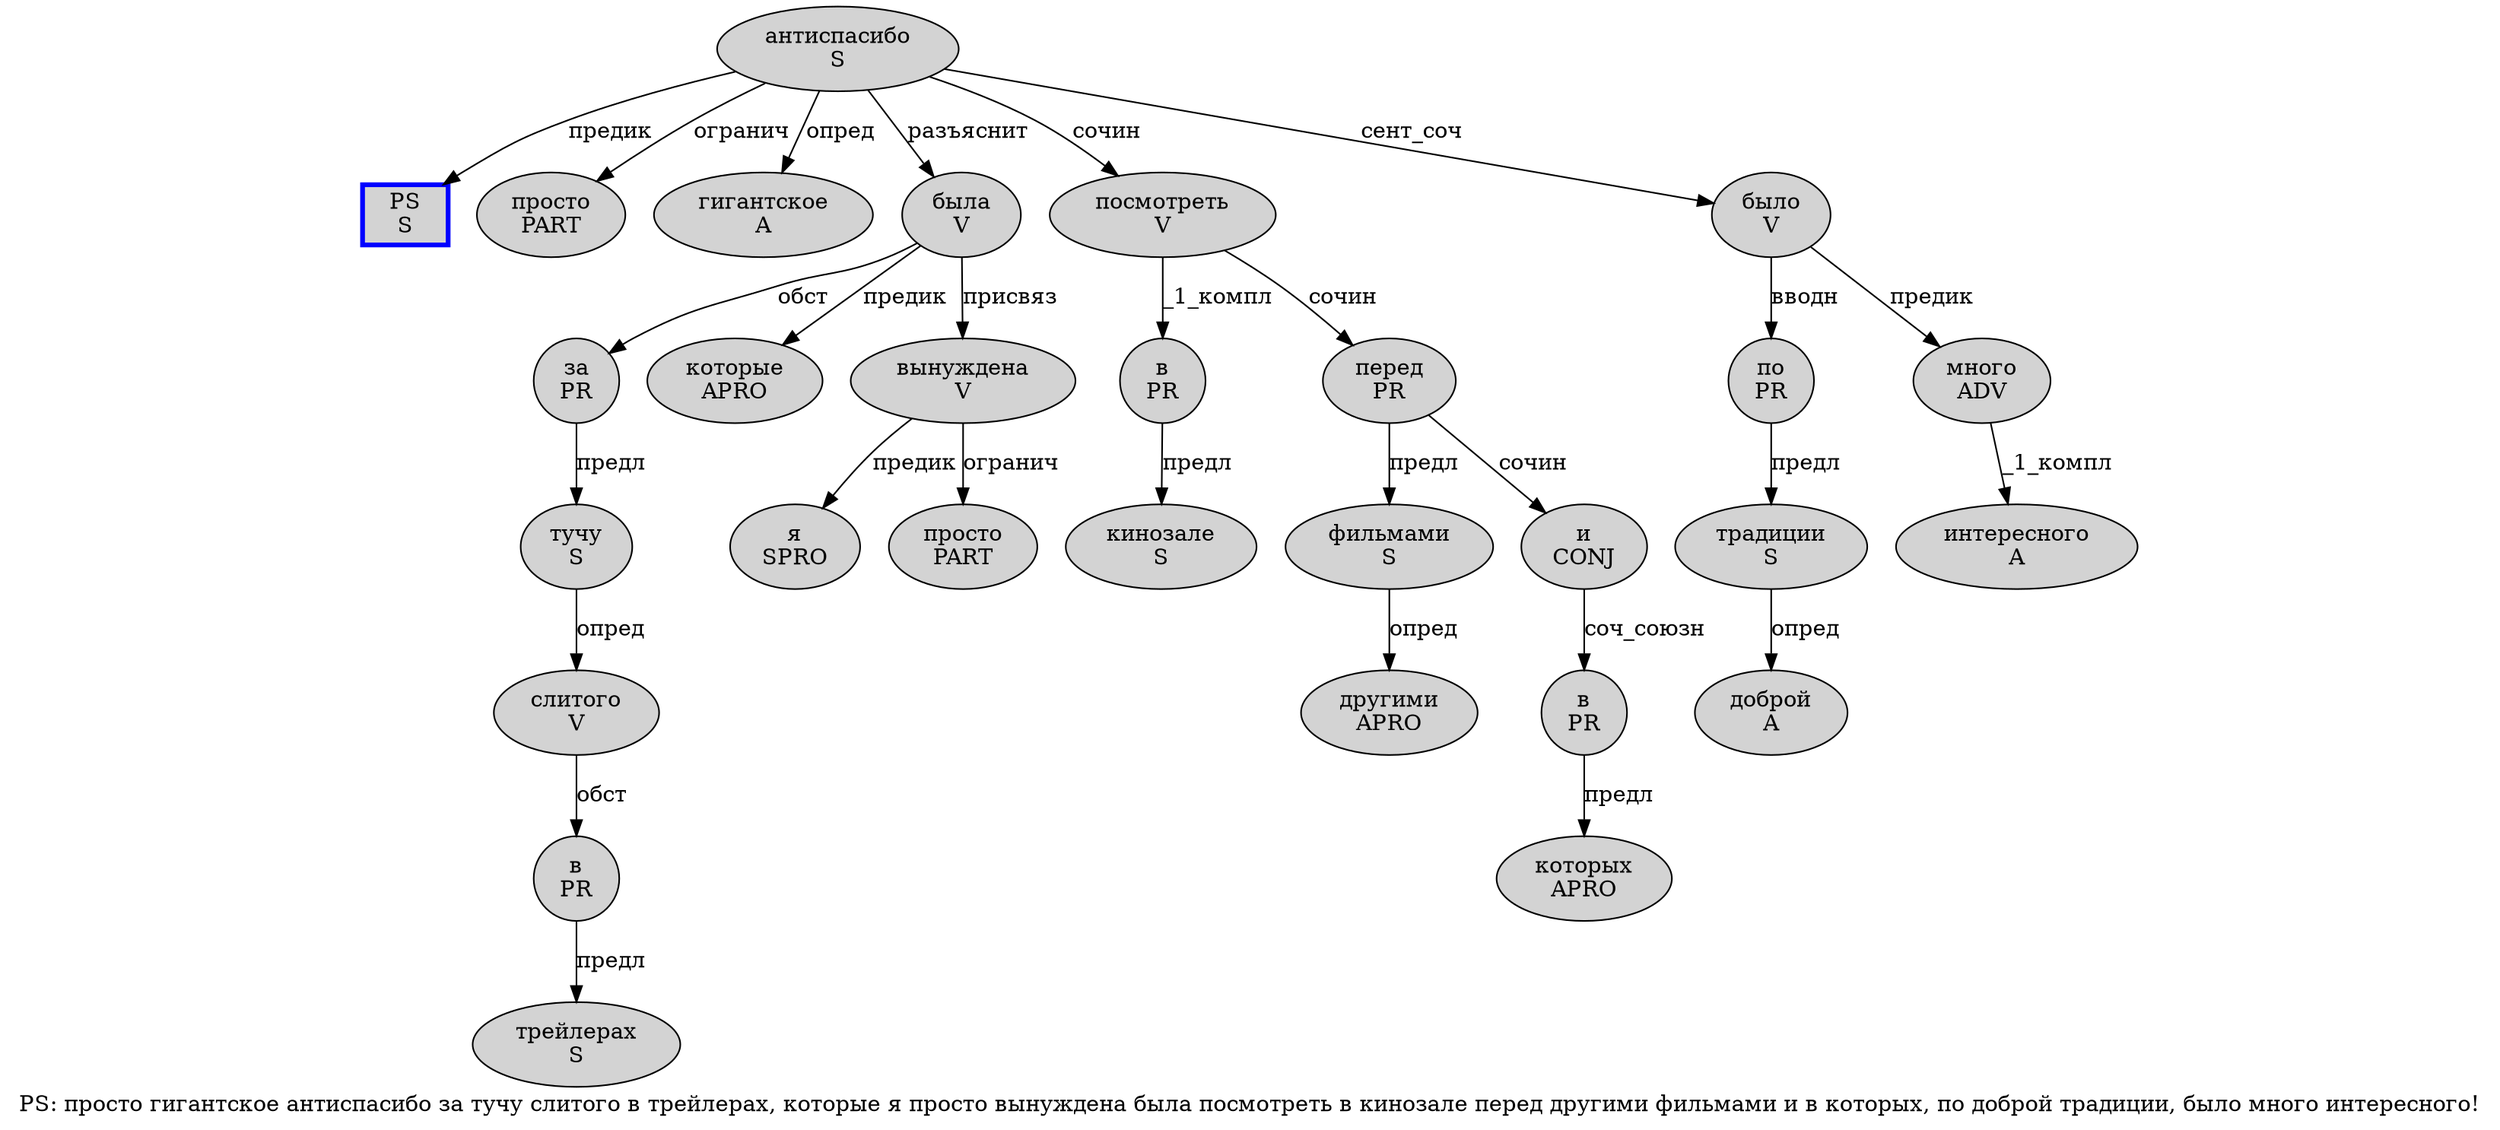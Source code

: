digraph SENTENCE_2956 {
	graph [label="PS: просто гигантское антиспасибо за тучу слитого в трейлерах, которые я просто вынуждена была посмотреть в кинозале перед другими фильмами и в которых, по доброй традиции, было много интересного!"]
	node [style=filled]
		0 [label="PS
S" color=blue fillcolor=lightgray penwidth=3 shape=box]
		2 [label="просто
PART" color="" fillcolor=lightgray penwidth=1 shape=ellipse]
		3 [label="гигантское
A" color="" fillcolor=lightgray penwidth=1 shape=ellipse]
		4 [label="антиспасибо
S" color="" fillcolor=lightgray penwidth=1 shape=ellipse]
		5 [label="за
PR" color="" fillcolor=lightgray penwidth=1 shape=ellipse]
		6 [label="тучу
S" color="" fillcolor=lightgray penwidth=1 shape=ellipse]
		7 [label="слитого
V" color="" fillcolor=lightgray penwidth=1 shape=ellipse]
		8 [label="в
PR" color="" fillcolor=lightgray penwidth=1 shape=ellipse]
		9 [label="трейлерах
S" color="" fillcolor=lightgray penwidth=1 shape=ellipse]
		11 [label="которые
APRO" color="" fillcolor=lightgray penwidth=1 shape=ellipse]
		12 [label="я
SPRO" color="" fillcolor=lightgray penwidth=1 shape=ellipse]
		13 [label="просто
PART" color="" fillcolor=lightgray penwidth=1 shape=ellipse]
		14 [label="вынуждена
V" color="" fillcolor=lightgray penwidth=1 shape=ellipse]
		15 [label="была
V" color="" fillcolor=lightgray penwidth=1 shape=ellipse]
		16 [label="посмотреть
V" color="" fillcolor=lightgray penwidth=1 shape=ellipse]
		17 [label="в
PR" color="" fillcolor=lightgray penwidth=1 shape=ellipse]
		18 [label="кинозале
S" color="" fillcolor=lightgray penwidth=1 shape=ellipse]
		19 [label="перед
PR" color="" fillcolor=lightgray penwidth=1 shape=ellipse]
		20 [label="другими
APRO" color="" fillcolor=lightgray penwidth=1 shape=ellipse]
		21 [label="фильмами
S" color="" fillcolor=lightgray penwidth=1 shape=ellipse]
		22 [label="и
CONJ" color="" fillcolor=lightgray penwidth=1 shape=ellipse]
		23 [label="в
PR" color="" fillcolor=lightgray penwidth=1 shape=ellipse]
		24 [label="которых
APRO" color="" fillcolor=lightgray penwidth=1 shape=ellipse]
		26 [label="по
PR" color="" fillcolor=lightgray penwidth=1 shape=ellipse]
		27 [label="доброй
A" color="" fillcolor=lightgray penwidth=1 shape=ellipse]
		28 [label="традиции
S" color="" fillcolor=lightgray penwidth=1 shape=ellipse]
		30 [label="было
V" color="" fillcolor=lightgray penwidth=1 shape=ellipse]
		31 [label="много
ADV" color="" fillcolor=lightgray penwidth=1 shape=ellipse]
		32 [label="интересного
A" color="" fillcolor=lightgray penwidth=1 shape=ellipse]
			17 -> 18 [label="предл"]
			22 -> 23 [label="соч_союзн"]
			30 -> 26 [label="вводн"]
			30 -> 31 [label="предик"]
			6 -> 7 [label="опред"]
			19 -> 21 [label="предл"]
			19 -> 22 [label="сочин"]
			21 -> 20 [label="опред"]
			8 -> 9 [label="предл"]
			31 -> 32 [label="_1_компл"]
			14 -> 12 [label="предик"]
			14 -> 13 [label="огранич"]
			16 -> 17 [label="_1_компл"]
			16 -> 19 [label="сочин"]
			4 -> 0 [label="предик"]
			4 -> 2 [label="огранич"]
			4 -> 3 [label="опред"]
			4 -> 15 [label="разъяснит"]
			4 -> 16 [label="сочин"]
			4 -> 30 [label="сент_соч"]
			15 -> 5 [label="обст"]
			15 -> 11 [label="предик"]
			15 -> 14 [label="присвяз"]
			26 -> 28 [label="предл"]
			7 -> 8 [label="обст"]
			5 -> 6 [label="предл"]
			28 -> 27 [label="опред"]
			23 -> 24 [label="предл"]
}